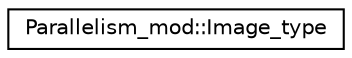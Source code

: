 digraph "Graphical Class Hierarchy"
{
 // LATEX_PDF_SIZE
  edge [fontname="Helvetica",fontsize="10",labelfontname="Helvetica",labelfontsize="10"];
  node [fontname="Helvetica",fontsize="10",shape=record];
  rankdir="LR";
  Node0 [label="Parallelism_mod::Image_type",height=0.2,width=0.4,color="black", fillcolor="white", style="filled",URL="$structParallelism__mod_1_1Image__type.html",tooltip="The Image_type class."];
}
